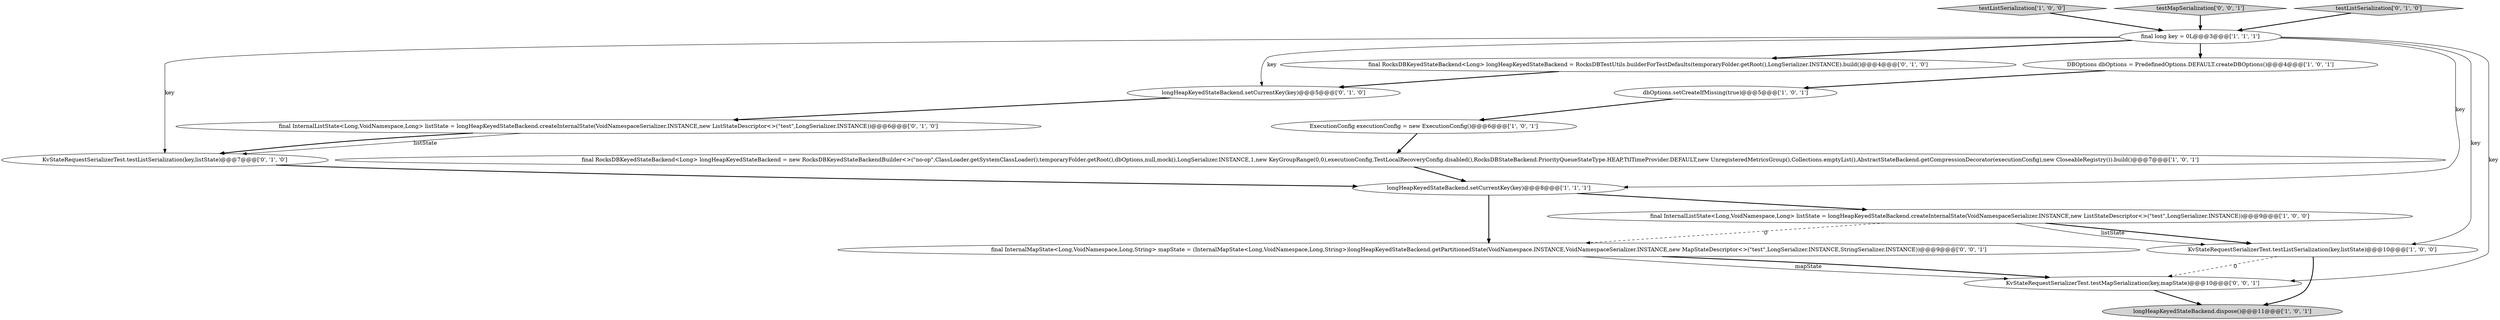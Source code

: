 digraph {
4 [style = filled, label = "testListSerialization['1', '0', '0']", fillcolor = lightgray, shape = diamond image = "AAA0AAABBB1BBB"];
1 [style = filled, label = "KvStateRequestSerializerTest.testListSerialization(key,listState)@@@10@@@['1', '0', '0']", fillcolor = white, shape = ellipse image = "AAA0AAABBB1BBB"];
5 [style = filled, label = "DBOptions dbOptions = PredefinedOptions.DEFAULT.createDBOptions()@@@4@@@['1', '0', '1']", fillcolor = white, shape = ellipse image = "AAA0AAABBB1BBB"];
8 [style = filled, label = "ExecutionConfig executionConfig = new ExecutionConfig()@@@6@@@['1', '0', '1']", fillcolor = white, shape = ellipse image = "AAA0AAABBB1BBB"];
14 [style = filled, label = "KvStateRequestSerializerTest.testListSerialization(key,listState)@@@7@@@['0', '1', '0']", fillcolor = white, shape = ellipse image = "AAA0AAABBB2BBB"];
15 [style = filled, label = "final InternalMapState<Long,VoidNamespace,Long,String> mapState = (InternalMapState<Long,VoidNamespace,Long,String>)longHeapKeyedStateBackend.getPartitionedState(VoidNamespace.INSTANCE,VoidNamespaceSerializer.INSTANCE,new MapStateDescriptor<>(\"test\",LongSerializer.INSTANCE,StringSerializer.INSTANCE))@@@9@@@['0', '0', '1']", fillcolor = white, shape = ellipse image = "AAA0AAABBB3BBB"];
3 [style = filled, label = "final InternalListState<Long,VoidNamespace,Long> listState = longHeapKeyedStateBackend.createInternalState(VoidNamespaceSerializer.INSTANCE,new ListStateDescriptor<>(\"test\",LongSerializer.INSTANCE))@@@9@@@['1', '0', '0']", fillcolor = white, shape = ellipse image = "AAA0AAABBB1BBB"];
16 [style = filled, label = "testMapSerialization['0', '0', '1']", fillcolor = lightgray, shape = diamond image = "AAA0AAABBB3BBB"];
2 [style = filled, label = "longHeapKeyedStateBackend.setCurrentKey(key)@@@8@@@['1', '1', '1']", fillcolor = white, shape = ellipse image = "AAA0AAABBB1BBB"];
11 [style = filled, label = "longHeapKeyedStateBackend.setCurrentKey(key)@@@5@@@['0', '1', '0']", fillcolor = white, shape = ellipse image = "AAA0AAABBB2BBB"];
12 [style = filled, label = "final InternalListState<Long,VoidNamespace,Long> listState = longHeapKeyedStateBackend.createInternalState(VoidNamespaceSerializer.INSTANCE,new ListStateDescriptor<>(\"test\",LongSerializer.INSTANCE))@@@6@@@['0', '1', '0']", fillcolor = white, shape = ellipse image = "AAA0AAABBB2BBB"];
0 [style = filled, label = "longHeapKeyedStateBackend.dispose()@@@11@@@['1', '0', '1']", fillcolor = lightgray, shape = ellipse image = "AAA0AAABBB1BBB"];
13 [style = filled, label = "testListSerialization['0', '1', '0']", fillcolor = lightgray, shape = diamond image = "AAA0AAABBB2BBB"];
9 [style = filled, label = "dbOptions.setCreateIfMissing(true)@@@5@@@['1', '0', '1']", fillcolor = white, shape = ellipse image = "AAA0AAABBB1BBB"];
10 [style = filled, label = "final RocksDBKeyedStateBackend<Long> longHeapKeyedStateBackend = RocksDBTestUtils.builderForTestDefaults(temporaryFolder.getRoot(),LongSerializer.INSTANCE).build()@@@4@@@['0', '1', '0']", fillcolor = white, shape = ellipse image = "AAA0AAABBB2BBB"];
6 [style = filled, label = "final RocksDBKeyedStateBackend<Long> longHeapKeyedStateBackend = new RocksDBKeyedStateBackendBuilder<>(\"no-op\",ClassLoader.getSystemClassLoader(),temporaryFolder.getRoot(),dbOptions,null,mock(),LongSerializer.INSTANCE,1,new KeyGroupRange(0,0),executionConfig,TestLocalRecoveryConfig.disabled(),RocksDBStateBackend.PriorityQueueStateType.HEAP,TtlTimeProvider.DEFAULT,new UnregisteredMetricsGroup(),Collections.emptyList(),AbstractStateBackend.getCompressionDecorator(executionConfig),new CloseableRegistry()).build()@@@7@@@['1', '0', '1']", fillcolor = white, shape = ellipse image = "AAA0AAABBB1BBB"];
17 [style = filled, label = "KvStateRequestSerializerTest.testMapSerialization(key,mapState)@@@10@@@['0', '0', '1']", fillcolor = white, shape = ellipse image = "AAA0AAABBB3BBB"];
7 [style = filled, label = "final long key = 0L@@@3@@@['1', '1', '1']", fillcolor = white, shape = ellipse image = "AAA0AAABBB1BBB"];
12->14 [style = solid, label="listState"];
5->9 [style = bold, label=""];
3->1 [style = bold, label=""];
7->10 [style = bold, label=""];
2->3 [style = bold, label=""];
16->7 [style = bold, label=""];
15->17 [style = solid, label="mapState"];
8->6 [style = bold, label=""];
11->12 [style = bold, label=""];
1->0 [style = bold, label=""];
9->8 [style = bold, label=""];
7->1 [style = solid, label="key"];
7->17 [style = solid, label="key"];
4->7 [style = bold, label=""];
6->2 [style = bold, label=""];
3->1 [style = solid, label="listState"];
7->11 [style = solid, label="key"];
15->17 [style = bold, label=""];
7->5 [style = bold, label=""];
1->17 [style = dashed, label="0"];
17->0 [style = bold, label=""];
7->2 [style = solid, label="key"];
13->7 [style = bold, label=""];
2->15 [style = bold, label=""];
12->14 [style = bold, label=""];
3->15 [style = dashed, label="0"];
7->14 [style = solid, label="key"];
14->2 [style = bold, label=""];
10->11 [style = bold, label=""];
}
